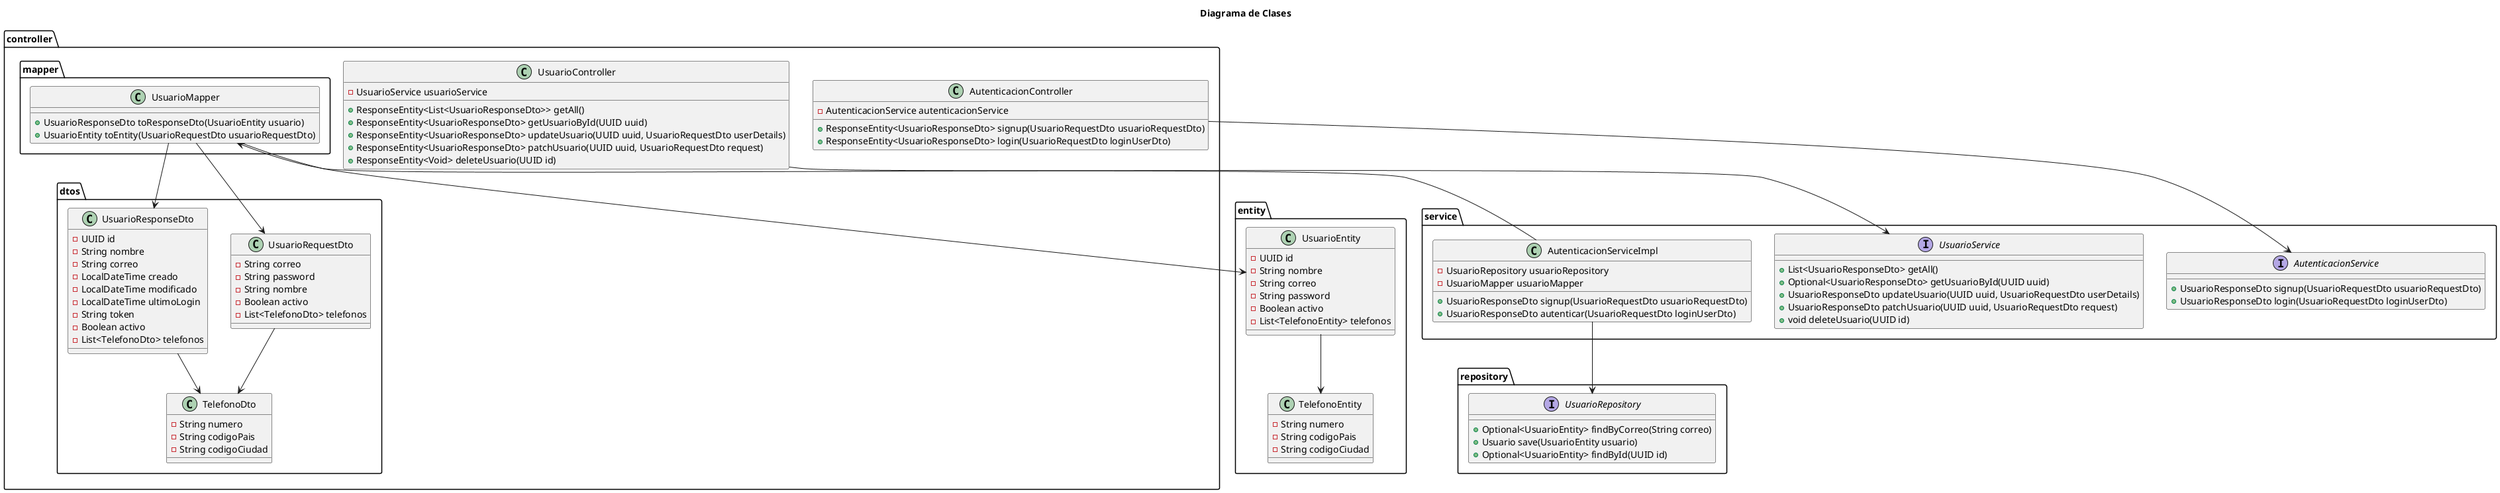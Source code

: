 @startuml

title "Diagrama de Clases"

package controller.dtos {
    class UsuarioRequestDto {
        - String correo
        - String password
        - String nombre
        - Boolean activo
        - List<TelefonoDto> telefonos
    }

    class UsuarioResponseDto {
        - UUID id
        - String nombre
        - String correo
        - LocalDateTime creado
        - LocalDateTime modificado
        - LocalDateTime ultimoLogin
        - String token
        - Boolean activo
        - List<TelefonoDto> telefonos
    }

    class TelefonoDto {
        - String numero
        - String codigoPais
        - String codigoCiudad
    }
}

package controller {
    class AutenticacionController {
        - AutenticacionService autenticacionService
        + ResponseEntity<UsuarioResponseDto> signup(UsuarioRequestDto usuarioRequestDto)
        + ResponseEntity<UsuarioResponseDto> login(UsuarioRequestDto loginUserDto)
    }

    class UsuarioController {
        - UsuarioService usuarioService
        + ResponseEntity<List<UsuarioResponseDto>> getAll()
        + ResponseEntity<UsuarioResponseDto> getUsuarioById(UUID uuid)
        + ResponseEntity<UsuarioResponseDto> updateUsuario(UUID uuid, UsuarioRequestDto userDetails)
        + ResponseEntity<UsuarioResponseDto> patchUsuario(UUID uuid, UsuarioRequestDto request)
        + ResponseEntity<Void> deleteUsuario(UUID id)
    }
}

package repository {
    interface UsuarioRepository {
        + Optional<UsuarioEntity> findByCorreo(String correo)
        + Usuario save(UsuarioEntity usuario)
        + Optional<UsuarioEntity> findById(UUID id)
    }
}

package service {
    interface AutenticacionService {
        + UsuarioResponseDto signup(UsuarioRequestDto usuarioRequestDto)
        + UsuarioResponseDto login(UsuarioRequestDto loginUserDto)
    }

    class AutenticacionServiceImpl {
        - UsuarioRepository usuarioRepository
        - UsuarioMapper usuarioMapper
        + UsuarioResponseDto signup(UsuarioRequestDto usuarioRequestDto)
        + UsuarioResponseDto autenticar(UsuarioRequestDto loginUserDto)
    }

    interface UsuarioService {
        + List<UsuarioResponseDto> getAll()
        + Optional<UsuarioResponseDto> getUsuarioById(UUID uuid)
        + UsuarioResponseDto updateUsuario(UUID uuid, UsuarioRequestDto userDetails)
        + UsuarioResponseDto patchUsuario(UUID uuid, UsuarioRequestDto request)
        + void deleteUsuario(UUID id)
    }
}

package entity {
    class UsuarioEntity {
        - UUID id
        - String nombre
        - String correo
        - String password
        - Boolean activo
        - List<TelefonoEntity> telefonos
    }

    class TelefonoEntity {
        - String numero
        - String codigoPais
        - String codigoCiudad
    }
}


package controller.mapper {
    class UsuarioMapper {
        + UsuarioResponseDto toResponseDto(UsuarioEntity usuario)
        + UsuarioEntity toEntity(UsuarioRequestDto usuarioRequestDto)
    }
}

AutenticacionController --> AutenticacionService
UsuarioController --> UsuarioService
AutenticacionServiceImpl --> UsuarioRepository
AutenticacionServiceImpl --> UsuarioMapper
UsuarioRequestDto --> TelefonoDto
UsuarioResponseDto --> TelefonoDto
UsuarioEntity --> TelefonoEntity
UsuarioMapper --> UsuarioEntity
UsuarioMapper --> UsuarioRequestDto
UsuarioMapper --> UsuarioResponseDto

@enduml